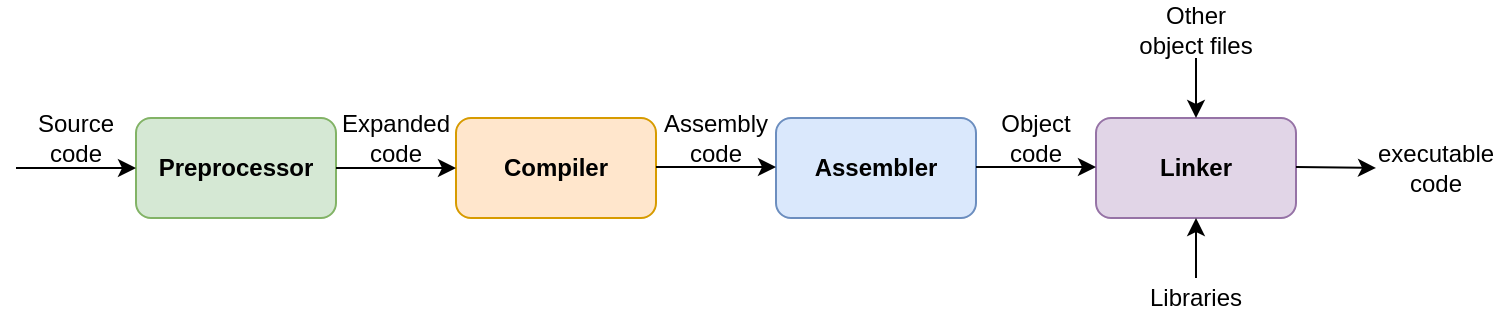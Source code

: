 <mxfile version="15.1.2" type="github">
  <diagram id="5yIE_meUB6bq7SNNenNb" name="Page-1">
    <mxGraphModel dx="1106" dy="652" grid="1" gridSize="10" guides="1" tooltips="1" connect="1" arrows="1" fold="1" page="1" pageScale="1" pageWidth="827" pageHeight="1169" math="0" shadow="0">
      <root>
        <mxCell id="0" />
        <mxCell id="1" parent="0" />
        <mxCell id="fAD06fyL6kY7AVn-SRYo-1" value="Preprocessor" style="rounded=1;whiteSpace=wrap;html=1;fillColor=#d5e8d4;strokeColor=#82b366;fontStyle=1" vertex="1" parent="1">
          <mxGeometry x="100" y="90" width="100" height="50" as="geometry" />
        </mxCell>
        <mxCell id="fAD06fyL6kY7AVn-SRYo-2" value="Compiler" style="rounded=1;whiteSpace=wrap;html=1;fillColor=#ffe6cc;strokeColor=#d79b00;fontStyle=1" vertex="1" parent="1">
          <mxGeometry x="260" y="90" width="100" height="50" as="geometry" />
        </mxCell>
        <mxCell id="fAD06fyL6kY7AVn-SRYo-3" value="Assembler" style="rounded=1;whiteSpace=wrap;html=1;fillColor=#dae8fc;strokeColor=#6c8ebf;fontStyle=1" vertex="1" parent="1">
          <mxGeometry x="420" y="90" width="100" height="50" as="geometry" />
        </mxCell>
        <mxCell id="fAD06fyL6kY7AVn-SRYo-4" value="Linker" style="rounded=1;whiteSpace=wrap;html=1;fillColor=#e1d5e7;strokeColor=#9673a6;fontStyle=1" vertex="1" parent="1">
          <mxGeometry x="580" y="90" width="100" height="50" as="geometry" />
        </mxCell>
        <mxCell id="fAD06fyL6kY7AVn-SRYo-5" value="" style="endArrow=classic;html=1;entryX=0;entryY=0.5;entryDx=0;entryDy=0;" edge="1" parent="1" target="fAD06fyL6kY7AVn-SRYo-1">
          <mxGeometry width="50" height="50" relative="1" as="geometry">
            <mxPoint x="40" y="115" as="sourcePoint" />
            <mxPoint x="200" y="90" as="targetPoint" />
          </mxGeometry>
        </mxCell>
        <mxCell id="fAD06fyL6kY7AVn-SRYo-6" value="Source code" style="text;html=1;strokeColor=none;fillColor=none;align=center;verticalAlign=middle;whiteSpace=wrap;rounded=0;" vertex="1" parent="1">
          <mxGeometry x="50" y="90" width="40" height="20" as="geometry" />
        </mxCell>
        <mxCell id="fAD06fyL6kY7AVn-SRYo-7" value="" style="endArrow=classic;html=1;entryX=0;entryY=0.5;entryDx=0;entryDy=0;" edge="1" parent="1">
          <mxGeometry width="50" height="50" relative="1" as="geometry">
            <mxPoint x="200" y="115" as="sourcePoint" />
            <mxPoint x="260" y="115" as="targetPoint" />
          </mxGeometry>
        </mxCell>
        <mxCell id="fAD06fyL6kY7AVn-SRYo-8" value="Expanded code" style="text;html=1;strokeColor=none;fillColor=none;align=center;verticalAlign=middle;whiteSpace=wrap;rounded=0;" vertex="1" parent="1">
          <mxGeometry x="210" y="90" width="40" height="20" as="geometry" />
        </mxCell>
        <mxCell id="fAD06fyL6kY7AVn-SRYo-9" value="Assembly&lt;br&gt;code" style="text;html=1;strokeColor=none;fillColor=none;align=center;verticalAlign=middle;whiteSpace=wrap;rounded=0;" vertex="1" parent="1">
          <mxGeometry x="370" y="90" width="40" height="20" as="geometry" />
        </mxCell>
        <mxCell id="fAD06fyL6kY7AVn-SRYo-10" value="" style="endArrow=classic;html=1;entryX=0;entryY=0.5;entryDx=0;entryDy=0;" edge="1" parent="1">
          <mxGeometry width="50" height="50" relative="1" as="geometry">
            <mxPoint x="360" y="114.5" as="sourcePoint" />
            <mxPoint x="420" y="114.5" as="targetPoint" />
          </mxGeometry>
        </mxCell>
        <mxCell id="fAD06fyL6kY7AVn-SRYo-11" value="Object&lt;br&gt;code" style="text;html=1;strokeColor=none;fillColor=none;align=center;verticalAlign=middle;whiteSpace=wrap;rounded=0;" vertex="1" parent="1">
          <mxGeometry x="530" y="90" width="40" height="20" as="geometry" />
        </mxCell>
        <mxCell id="fAD06fyL6kY7AVn-SRYo-12" value="" style="endArrow=classic;html=1;entryX=0;entryY=0.5;entryDx=0;entryDy=0;" edge="1" parent="1">
          <mxGeometry width="50" height="50" relative="1" as="geometry">
            <mxPoint x="520" y="114.5" as="sourcePoint" />
            <mxPoint x="580" y="114.5" as="targetPoint" />
          </mxGeometry>
        </mxCell>
        <mxCell id="fAD06fyL6kY7AVn-SRYo-13" value="executable&lt;br&gt;code" style="text;html=1;strokeColor=none;fillColor=none;align=center;verticalAlign=middle;whiteSpace=wrap;rounded=0;" vertex="1" parent="1">
          <mxGeometry x="730" y="105" width="40" height="20" as="geometry" />
        </mxCell>
        <mxCell id="fAD06fyL6kY7AVn-SRYo-14" value="" style="endArrow=classic;html=1;" edge="1" parent="1">
          <mxGeometry width="50" height="50" relative="1" as="geometry">
            <mxPoint x="680" y="114.5" as="sourcePoint" />
            <mxPoint x="720" y="115" as="targetPoint" />
          </mxGeometry>
        </mxCell>
        <mxCell id="fAD06fyL6kY7AVn-SRYo-16" value="" style="endArrow=classic;html=1;entryX=0.5;entryY=0;entryDx=0;entryDy=0;" edge="1" parent="1" target="fAD06fyL6kY7AVn-SRYo-4">
          <mxGeometry width="50" height="50" relative="1" as="geometry">
            <mxPoint x="630" y="60" as="sourcePoint" />
            <mxPoint x="670" y="70" as="targetPoint" />
          </mxGeometry>
        </mxCell>
        <mxCell id="fAD06fyL6kY7AVn-SRYo-17" value="Other object files" style="text;html=1;strokeColor=none;fillColor=none;align=center;verticalAlign=middle;whiteSpace=wrap;rounded=0;" vertex="1" parent="1">
          <mxGeometry x="598" y="36" width="64" height="20" as="geometry" />
        </mxCell>
        <mxCell id="fAD06fyL6kY7AVn-SRYo-20" value="" style="endArrow=classic;html=1;entryX=0.5;entryY=1;entryDx=0;entryDy=0;" edge="1" parent="1" target="fAD06fyL6kY7AVn-SRYo-4">
          <mxGeometry width="50" height="50" relative="1" as="geometry">
            <mxPoint x="630" y="170" as="sourcePoint" />
            <mxPoint x="670" y="200" as="targetPoint" />
          </mxGeometry>
        </mxCell>
        <mxCell id="fAD06fyL6kY7AVn-SRYo-21" value="Libraries" style="text;html=1;strokeColor=none;fillColor=none;align=center;verticalAlign=middle;whiteSpace=wrap;rounded=0;" vertex="1" parent="1">
          <mxGeometry x="598" y="170" width="64" height="20" as="geometry" />
        </mxCell>
      </root>
    </mxGraphModel>
  </diagram>
</mxfile>
